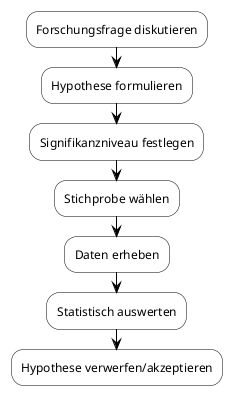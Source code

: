 @startuml
skinparam activitybackgroundcolor white
skinparam activitybordercolor black
skinparam arrowcolor black
:Forschungsfrage diskutieren;
:Hypothese formulieren;
:Signifikanzniveau festlegen;
:Stichprobe wählen;
:Daten erheben;
:Statistisch auswerten;
:Hypothese verwerfen/akzeptieren;
@enduml
